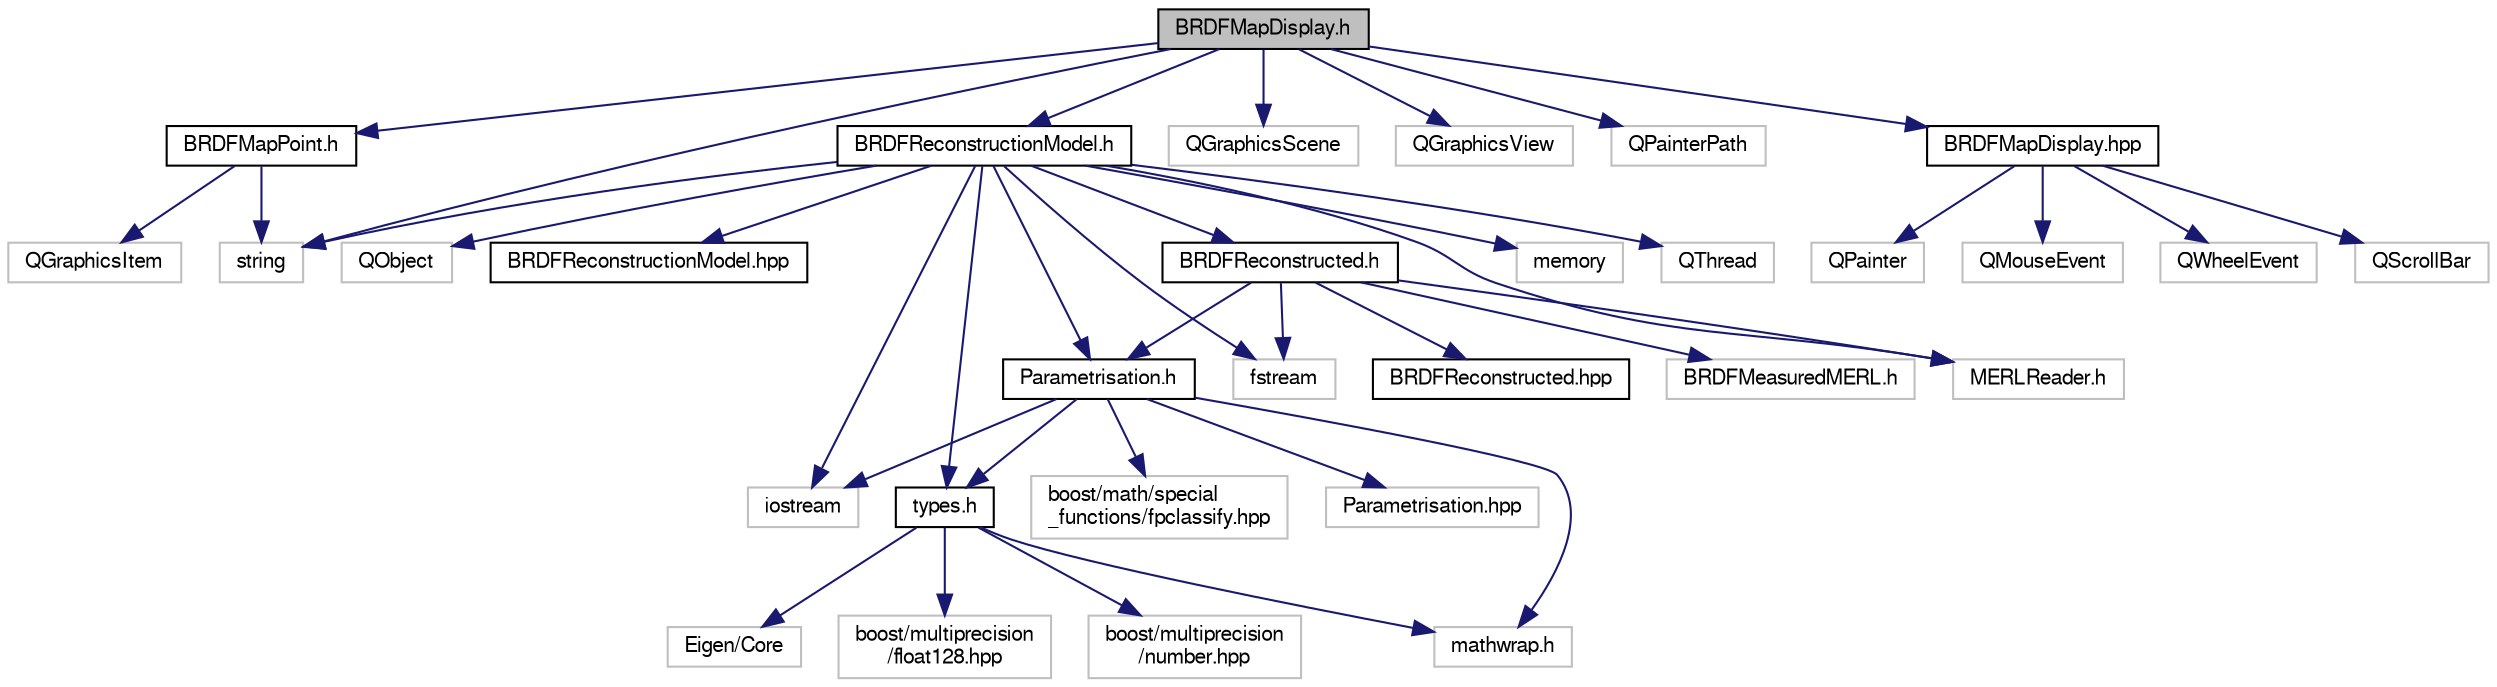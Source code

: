 digraph "BRDFMapDisplay.h"
{
 // LATEX_PDF_SIZE
  edge [fontname="FreeSans",fontsize="10",labelfontname="FreeSans",labelfontsize="10"];
  node [fontname="FreeSans",fontsize="10",shape=record];
  Node0 [label="BRDFMapDisplay.h",height=0.2,width=0.4,color="black", fillcolor="grey75", style="filled", fontcolor="black",tooltip=" "];
  Node0 -> Node1 [color="midnightblue",fontsize="10",style="solid",fontname="FreeSans"];
  Node1 [label="BRDFMapPoint.h",height=0.2,width=0.4,color="black", fillcolor="white", style="filled",URL="$_b_r_d_f_map_point_8h.html",tooltip=" "];
  Node1 -> Node2 [color="midnightblue",fontsize="10",style="solid",fontname="FreeSans"];
  Node2 [label="QGraphicsItem",height=0.2,width=0.4,color="grey75", fillcolor="white", style="filled",tooltip=" "];
  Node1 -> Node3 [color="midnightblue",fontsize="10",style="solid",fontname="FreeSans"];
  Node3 [label="string",height=0.2,width=0.4,color="grey75", fillcolor="white", style="filled",tooltip=" "];
  Node0 -> Node4 [color="midnightblue",fontsize="10",style="solid",fontname="FreeSans"];
  Node4 [label="QGraphicsScene",height=0.2,width=0.4,color="grey75", fillcolor="white", style="filled",tooltip=" "];
  Node0 -> Node5 [color="midnightblue",fontsize="10",style="solid",fontname="FreeSans"];
  Node5 [label="QGraphicsView",height=0.2,width=0.4,color="grey75", fillcolor="white", style="filled",tooltip=" "];
  Node0 -> Node6 [color="midnightblue",fontsize="10",style="solid",fontname="FreeSans"];
  Node6 [label="QPainterPath",height=0.2,width=0.4,color="grey75", fillcolor="white", style="filled",tooltip=" "];
  Node0 -> Node3 [color="midnightblue",fontsize="10",style="solid",fontname="FreeSans"];
  Node0 -> Node7 [color="midnightblue",fontsize="10",style="solid",fontname="FreeSans"];
  Node7 [label="BRDFReconstructionModel.h",height=0.2,width=0.4,color="black", fillcolor="white", style="filled",URL="$_b_r_d_f_reconstruction_model_8h.html",tooltip=" "];
  Node7 -> Node8 [color="midnightblue",fontsize="10",style="solid",fontname="FreeSans"];
  Node8 [label="iostream",height=0.2,width=0.4,color="grey75", fillcolor="white", style="filled",tooltip=" "];
  Node7 -> Node9 [color="midnightblue",fontsize="10",style="solid",fontname="FreeSans"];
  Node9 [label="fstream",height=0.2,width=0.4,color="grey75", fillcolor="white", style="filled",tooltip=" "];
  Node7 -> Node3 [color="midnightblue",fontsize="10",style="solid",fontname="FreeSans"];
  Node7 -> Node10 [color="midnightblue",fontsize="10",style="solid",fontname="FreeSans"];
  Node10 [label="memory",height=0.2,width=0.4,color="grey75", fillcolor="white", style="filled",tooltip=" "];
  Node7 -> Node11 [color="midnightblue",fontsize="10",style="solid",fontname="FreeSans"];
  Node11 [label="MERLReader.h",height=0.2,width=0.4,color="grey75", fillcolor="white", style="filled",tooltip=" "];
  Node7 -> Node12 [color="midnightblue",fontsize="10",style="solid",fontname="FreeSans"];
  Node12 [label="BRDFReconstructed.h",height=0.2,width=0.4,color="black", fillcolor="white", style="filled",URL="$_b_r_d_f_reconstructed_8h.html",tooltip=" "];
  Node12 -> Node9 [color="midnightblue",fontsize="10",style="solid",fontname="FreeSans"];
  Node12 -> Node13 [color="midnightblue",fontsize="10",style="solid",fontname="FreeSans"];
  Node13 [label="BRDFMeasuredMERL.h",height=0.2,width=0.4,color="grey75", fillcolor="white", style="filled",tooltip=" "];
  Node12 -> Node14 [color="midnightblue",fontsize="10",style="solid",fontname="FreeSans"];
  Node14 [label="Parametrisation.h",height=0.2,width=0.4,color="black", fillcolor="white", style="filled",URL="$_parametrisation_8h.html",tooltip="Functions and classes related to the BRDF space parametrisation that are common to the Optimisation m..."];
  Node14 -> Node8 [color="midnightblue",fontsize="10",style="solid",fontname="FreeSans"];
  Node14 -> Node15 [color="midnightblue",fontsize="10",style="solid",fontname="FreeSans"];
  Node15 [label="types.h",height=0.2,width=0.4,color="black", fillcolor="white", style="filled",URL="$types_8h.html",tooltip=" "];
  Node15 -> Node16 [color="midnightblue",fontsize="10",style="solid",fontname="FreeSans"];
  Node16 [label="boost/multiprecision\l/float128.hpp",height=0.2,width=0.4,color="grey75", fillcolor="white", style="filled",tooltip=" "];
  Node15 -> Node17 [color="midnightblue",fontsize="10",style="solid",fontname="FreeSans"];
  Node17 [label="boost/multiprecision\l/number.hpp",height=0.2,width=0.4,color="grey75", fillcolor="white", style="filled",tooltip=" "];
  Node15 -> Node18 [color="midnightblue",fontsize="10",style="solid",fontname="FreeSans"];
  Node18 [label="mathwrap.h",height=0.2,width=0.4,color="grey75", fillcolor="white", style="filled",tooltip=" "];
  Node15 -> Node19 [color="midnightblue",fontsize="10",style="solid",fontname="FreeSans"];
  Node19 [label="Eigen/Core",height=0.2,width=0.4,color="grey75", fillcolor="white", style="filled",tooltip=" "];
  Node14 -> Node20 [color="midnightblue",fontsize="10",style="solid",fontname="FreeSans"];
  Node20 [label="boost/math/special\l_functions/fpclassify.hpp",height=0.2,width=0.4,color="grey75", fillcolor="white", style="filled",tooltip=" "];
  Node14 -> Node18 [color="midnightblue",fontsize="10",style="solid",fontname="FreeSans"];
  Node14 -> Node21 [color="midnightblue",fontsize="10",style="solid",fontname="FreeSans"];
  Node21 [label="Parametrisation.hpp",height=0.2,width=0.4,color="grey75", fillcolor="white", style="filled",tooltip=" "];
  Node12 -> Node11 [color="midnightblue",fontsize="10",style="solid",fontname="FreeSans"];
  Node12 -> Node22 [color="midnightblue",fontsize="10",style="solid",fontname="FreeSans"];
  Node22 [label="BRDFReconstructed.hpp",height=0.2,width=0.4,color="black", fillcolor="white", style="filled",URL="$_b_r_d_f_reconstructed_8hpp.html",tooltip=" "];
  Node7 -> Node14 [color="midnightblue",fontsize="10",style="solid",fontname="FreeSans"];
  Node7 -> Node15 [color="midnightblue",fontsize="10",style="solid",fontname="FreeSans"];
  Node7 -> Node23 [color="midnightblue",fontsize="10",style="solid",fontname="FreeSans"];
  Node23 [label="QThread",height=0.2,width=0.4,color="grey75", fillcolor="white", style="filled",tooltip=" "];
  Node7 -> Node24 [color="midnightblue",fontsize="10",style="solid",fontname="FreeSans"];
  Node24 [label="QObject",height=0.2,width=0.4,color="grey75", fillcolor="white", style="filled",tooltip=" "];
  Node7 -> Node25 [color="midnightblue",fontsize="10",style="solid",fontname="FreeSans"];
  Node25 [label="BRDFReconstructionModel.hpp",height=0.2,width=0.4,color="black", fillcolor="white", style="filled",URL="$_b_r_d_f_reconstruction_model_8hpp.html",tooltip=" "];
  Node0 -> Node26 [color="midnightblue",fontsize="10",style="solid",fontname="FreeSans"];
  Node26 [label="BRDFMapDisplay.hpp",height=0.2,width=0.4,color="black", fillcolor="white", style="filled",URL="$_b_r_d_f_map_display_8hpp.html",tooltip=" "];
  Node26 -> Node27 [color="midnightblue",fontsize="10",style="solid",fontname="FreeSans"];
  Node27 [label="QPainter",height=0.2,width=0.4,color="grey75", fillcolor="white", style="filled",tooltip=" "];
  Node26 -> Node28 [color="midnightblue",fontsize="10",style="solid",fontname="FreeSans"];
  Node28 [label="QMouseEvent",height=0.2,width=0.4,color="grey75", fillcolor="white", style="filled",tooltip=" "];
  Node26 -> Node29 [color="midnightblue",fontsize="10",style="solid",fontname="FreeSans"];
  Node29 [label="QWheelEvent",height=0.2,width=0.4,color="grey75", fillcolor="white", style="filled",tooltip=" "];
  Node26 -> Node30 [color="midnightblue",fontsize="10",style="solid",fontname="FreeSans"];
  Node30 [label="QScrollBar",height=0.2,width=0.4,color="grey75", fillcolor="white", style="filled",tooltip=" "];
}
